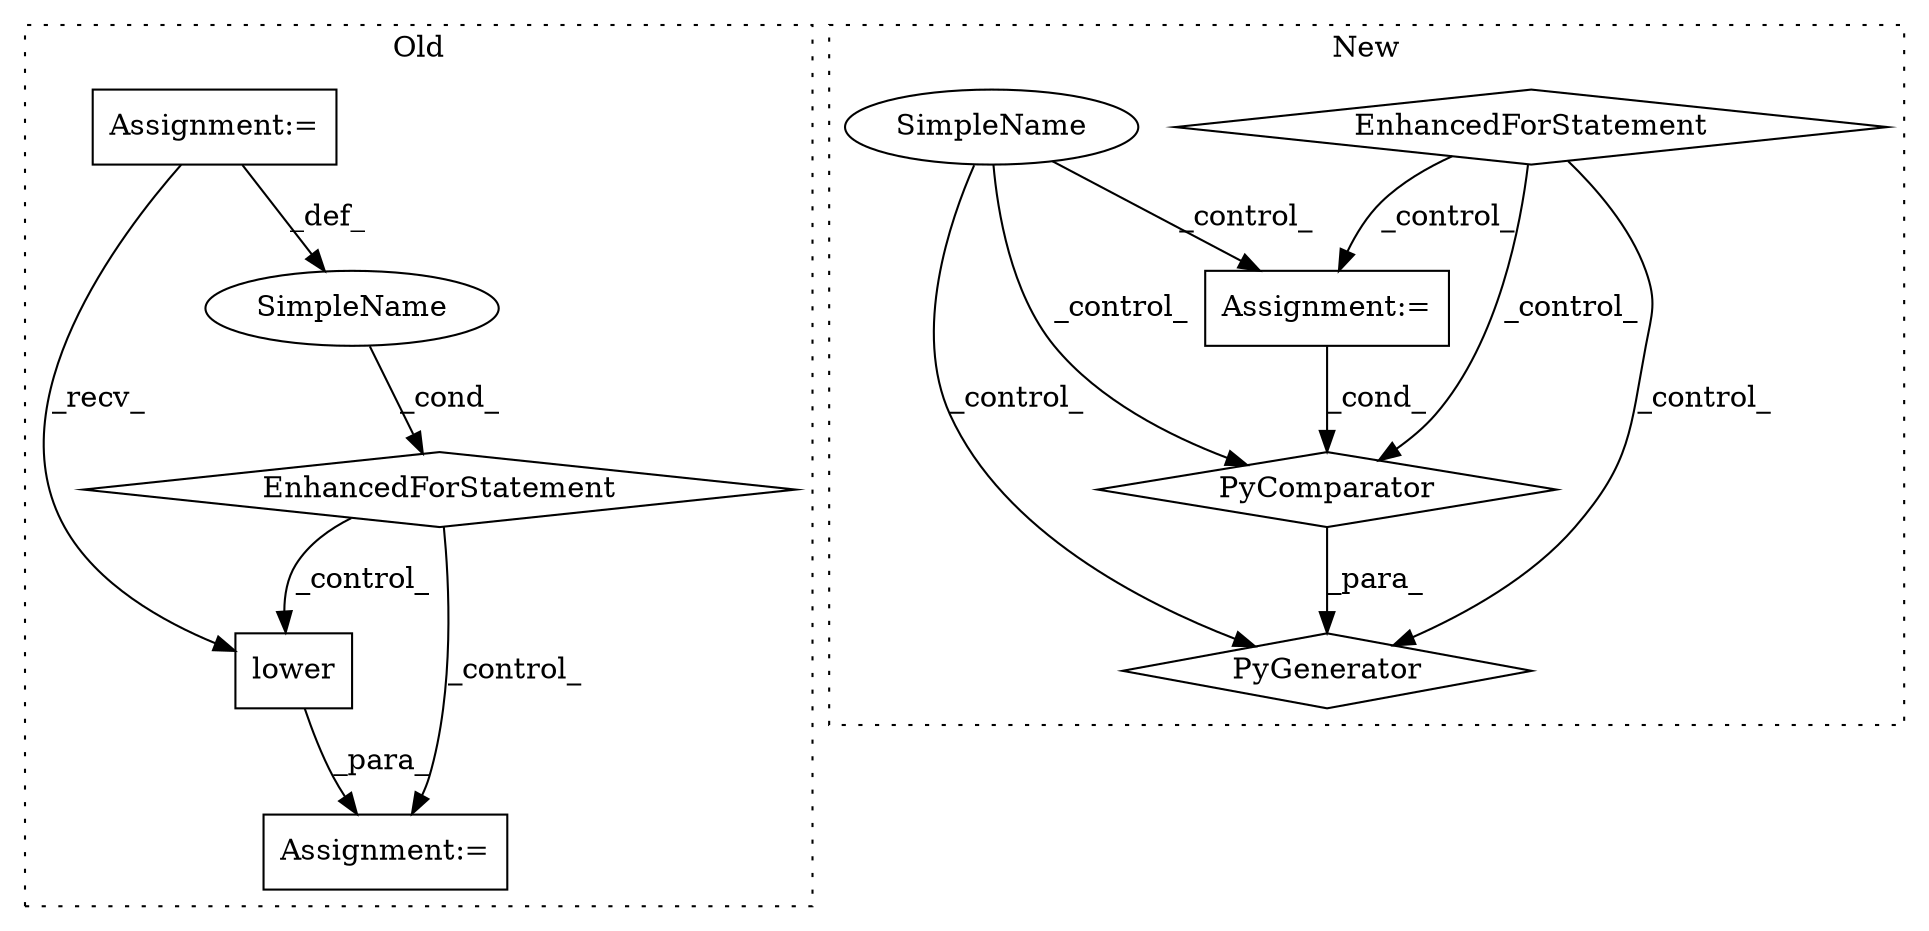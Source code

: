 digraph G {
subgraph cluster0 {
1 [label="lower" a="32" s="2380" l="7" shape="box"];
5 [label="Assignment:=" a="7" s="2615" l="22" shape="box"];
6 [label="EnhancedForStatement" a="70" s="2033,2173" l="53,3" shape="diamond"];
7 [label="SimpleName" a="42" s="2090" l="6" shape="ellipse"];
8 [label="Assignment:=" a="7" s="2033,2173" l="53,3" shape="box"];
label = "Old";
style="dotted";
}
subgraph cluster1 {
2 [label="PyGenerator" a="107" s="5174" l="127" shape="diamond"];
3 [label="Assignment:=" a="7" s="5009" l="14" shape="box"];
4 [label="PyComparator" a="113" s="5268" l="27" shape="diamond"];
9 [label="EnhancedForStatement" a="70" s="4206,4297" l="53,3" shape="diamond"];
10 [label="SimpleName" a="42" s="" l="" shape="ellipse"];
label = "New";
style="dotted";
}
1 -> 5 [label="_para_"];
3 -> 4 [label="_cond_"];
4 -> 2 [label="_para_"];
6 -> 1 [label="_control_"];
6 -> 5 [label="_control_"];
7 -> 6 [label="_cond_"];
8 -> 1 [label="_recv_"];
8 -> 7 [label="_def_"];
9 -> 2 [label="_control_"];
9 -> 4 [label="_control_"];
9 -> 3 [label="_control_"];
10 -> 4 [label="_control_"];
10 -> 2 [label="_control_"];
10 -> 3 [label="_control_"];
}